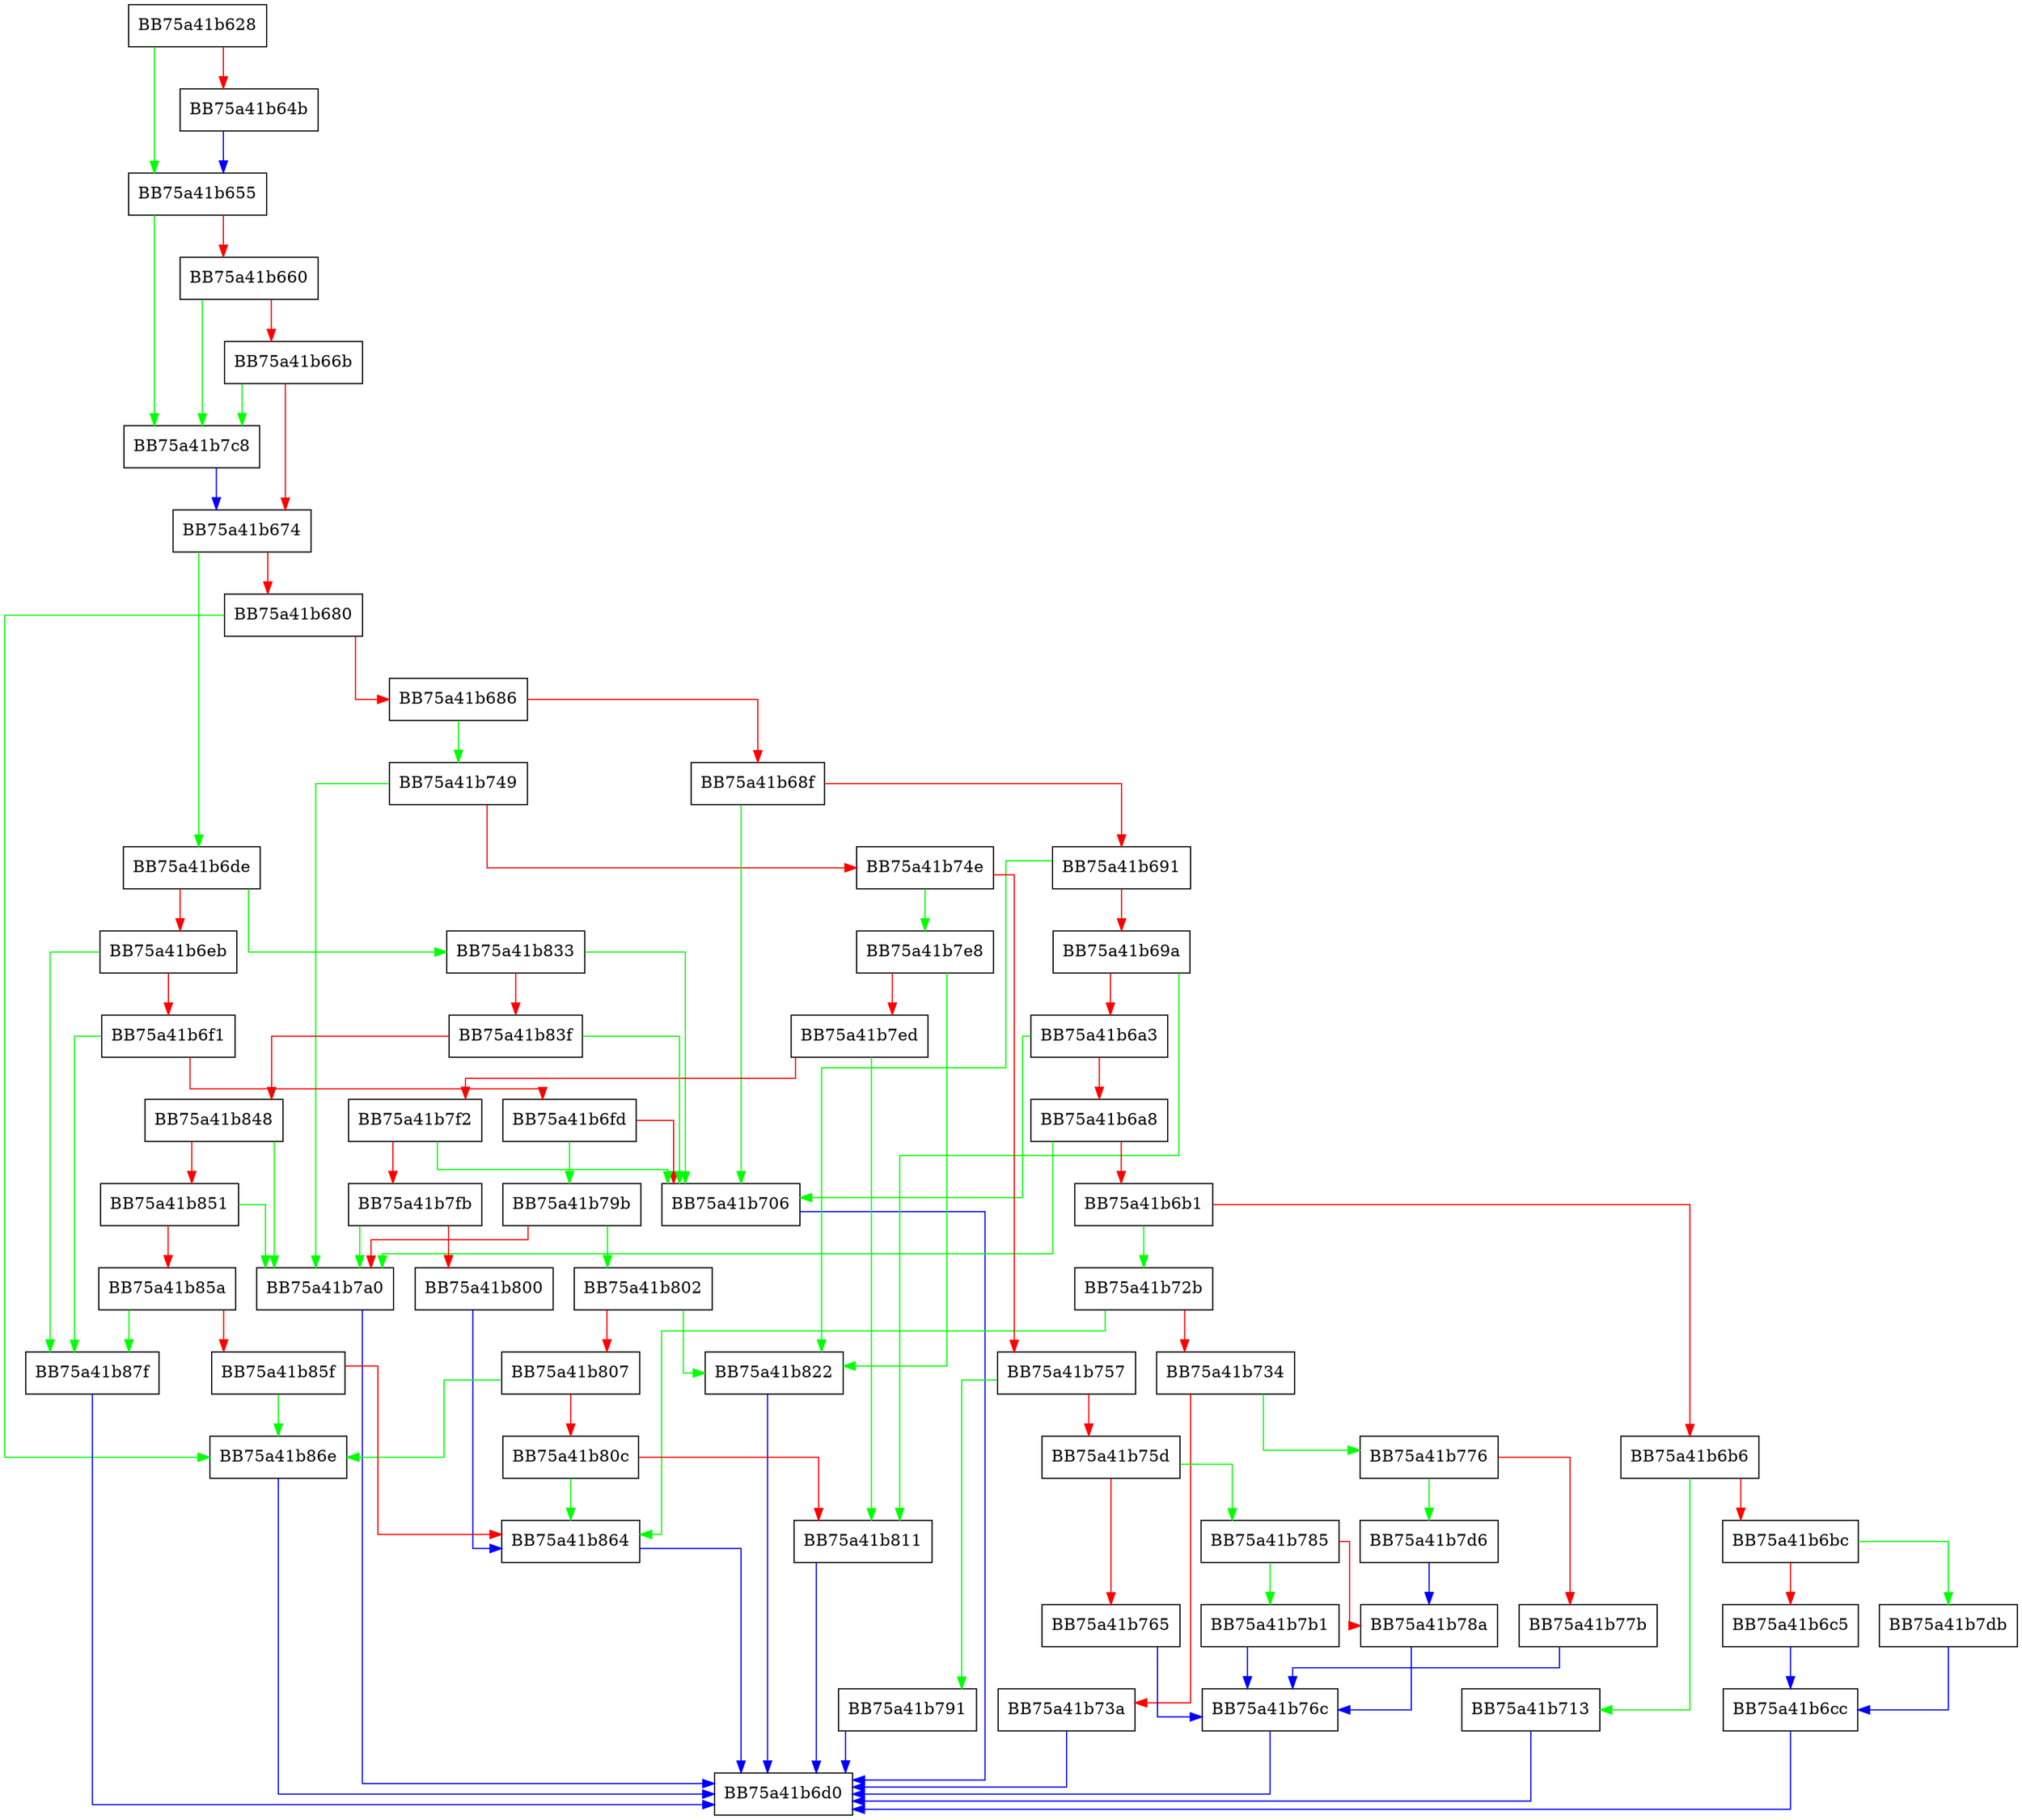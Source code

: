 digraph NetvmFpuConv {
  node [shape="box"];
  graph [splines=ortho];
  BB75a41b628 -> BB75a41b655 [color="green"];
  BB75a41b628 -> BB75a41b64b [color="red"];
  BB75a41b64b -> BB75a41b655 [color="blue"];
  BB75a41b655 -> BB75a41b7c8 [color="green"];
  BB75a41b655 -> BB75a41b660 [color="red"];
  BB75a41b660 -> BB75a41b7c8 [color="green"];
  BB75a41b660 -> BB75a41b66b [color="red"];
  BB75a41b66b -> BB75a41b7c8 [color="green"];
  BB75a41b66b -> BB75a41b674 [color="red"];
  BB75a41b674 -> BB75a41b6de [color="green"];
  BB75a41b674 -> BB75a41b680 [color="red"];
  BB75a41b680 -> BB75a41b86e [color="green"];
  BB75a41b680 -> BB75a41b686 [color="red"];
  BB75a41b686 -> BB75a41b749 [color="green"];
  BB75a41b686 -> BB75a41b68f [color="red"];
  BB75a41b68f -> BB75a41b706 [color="green"];
  BB75a41b68f -> BB75a41b691 [color="red"];
  BB75a41b691 -> BB75a41b822 [color="green"];
  BB75a41b691 -> BB75a41b69a [color="red"];
  BB75a41b69a -> BB75a41b811 [color="green"];
  BB75a41b69a -> BB75a41b6a3 [color="red"];
  BB75a41b6a3 -> BB75a41b706 [color="green"];
  BB75a41b6a3 -> BB75a41b6a8 [color="red"];
  BB75a41b6a8 -> BB75a41b7a0 [color="green"];
  BB75a41b6a8 -> BB75a41b6b1 [color="red"];
  BB75a41b6b1 -> BB75a41b72b [color="green"];
  BB75a41b6b1 -> BB75a41b6b6 [color="red"];
  BB75a41b6b6 -> BB75a41b713 [color="green"];
  BB75a41b6b6 -> BB75a41b6bc [color="red"];
  BB75a41b6bc -> BB75a41b7db [color="green"];
  BB75a41b6bc -> BB75a41b6c5 [color="red"];
  BB75a41b6c5 -> BB75a41b6cc [color="blue"];
  BB75a41b6cc -> BB75a41b6d0 [color="blue"];
  BB75a41b6de -> BB75a41b833 [color="green"];
  BB75a41b6de -> BB75a41b6eb [color="red"];
  BB75a41b6eb -> BB75a41b87f [color="green"];
  BB75a41b6eb -> BB75a41b6f1 [color="red"];
  BB75a41b6f1 -> BB75a41b87f [color="green"];
  BB75a41b6f1 -> BB75a41b6fd [color="red"];
  BB75a41b6fd -> BB75a41b79b [color="green"];
  BB75a41b6fd -> BB75a41b706 [color="red"];
  BB75a41b706 -> BB75a41b6d0 [color="blue"];
  BB75a41b713 -> BB75a41b6d0 [color="blue"];
  BB75a41b72b -> BB75a41b864 [color="green"];
  BB75a41b72b -> BB75a41b734 [color="red"];
  BB75a41b734 -> BB75a41b776 [color="green"];
  BB75a41b734 -> BB75a41b73a [color="red"];
  BB75a41b73a -> BB75a41b6d0 [color="blue"];
  BB75a41b749 -> BB75a41b7a0 [color="green"];
  BB75a41b749 -> BB75a41b74e [color="red"];
  BB75a41b74e -> BB75a41b7e8 [color="green"];
  BB75a41b74e -> BB75a41b757 [color="red"];
  BB75a41b757 -> BB75a41b791 [color="green"];
  BB75a41b757 -> BB75a41b75d [color="red"];
  BB75a41b75d -> BB75a41b785 [color="green"];
  BB75a41b75d -> BB75a41b765 [color="red"];
  BB75a41b765 -> BB75a41b76c [color="blue"];
  BB75a41b76c -> BB75a41b6d0 [color="blue"];
  BB75a41b776 -> BB75a41b7d6 [color="green"];
  BB75a41b776 -> BB75a41b77b [color="red"];
  BB75a41b77b -> BB75a41b76c [color="blue"];
  BB75a41b785 -> BB75a41b7b1 [color="green"];
  BB75a41b785 -> BB75a41b78a [color="red"];
  BB75a41b78a -> BB75a41b76c [color="blue"];
  BB75a41b791 -> BB75a41b6d0 [color="blue"];
  BB75a41b79b -> BB75a41b802 [color="green"];
  BB75a41b79b -> BB75a41b7a0 [color="red"];
  BB75a41b7a0 -> BB75a41b6d0 [color="blue"];
  BB75a41b7b1 -> BB75a41b76c [color="blue"];
  BB75a41b7c8 -> BB75a41b674 [color="blue"];
  BB75a41b7d6 -> BB75a41b78a [color="blue"];
  BB75a41b7db -> BB75a41b6cc [color="blue"];
  BB75a41b7e8 -> BB75a41b822 [color="green"];
  BB75a41b7e8 -> BB75a41b7ed [color="red"];
  BB75a41b7ed -> BB75a41b811 [color="green"];
  BB75a41b7ed -> BB75a41b7f2 [color="red"];
  BB75a41b7f2 -> BB75a41b706 [color="green"];
  BB75a41b7f2 -> BB75a41b7fb [color="red"];
  BB75a41b7fb -> BB75a41b7a0 [color="green"];
  BB75a41b7fb -> BB75a41b800 [color="red"];
  BB75a41b800 -> BB75a41b864 [color="blue"];
  BB75a41b802 -> BB75a41b822 [color="green"];
  BB75a41b802 -> BB75a41b807 [color="red"];
  BB75a41b807 -> BB75a41b86e [color="green"];
  BB75a41b807 -> BB75a41b80c [color="red"];
  BB75a41b80c -> BB75a41b864 [color="green"];
  BB75a41b80c -> BB75a41b811 [color="red"];
  BB75a41b811 -> BB75a41b6d0 [color="blue"];
  BB75a41b822 -> BB75a41b6d0 [color="blue"];
  BB75a41b833 -> BB75a41b706 [color="green"];
  BB75a41b833 -> BB75a41b83f [color="red"];
  BB75a41b83f -> BB75a41b706 [color="green"];
  BB75a41b83f -> BB75a41b848 [color="red"];
  BB75a41b848 -> BB75a41b7a0 [color="green"];
  BB75a41b848 -> BB75a41b851 [color="red"];
  BB75a41b851 -> BB75a41b7a0 [color="green"];
  BB75a41b851 -> BB75a41b85a [color="red"];
  BB75a41b85a -> BB75a41b87f [color="green"];
  BB75a41b85a -> BB75a41b85f [color="red"];
  BB75a41b85f -> BB75a41b86e [color="green"];
  BB75a41b85f -> BB75a41b864 [color="red"];
  BB75a41b864 -> BB75a41b6d0 [color="blue"];
  BB75a41b86e -> BB75a41b6d0 [color="blue"];
  BB75a41b87f -> BB75a41b6d0 [color="blue"];
}